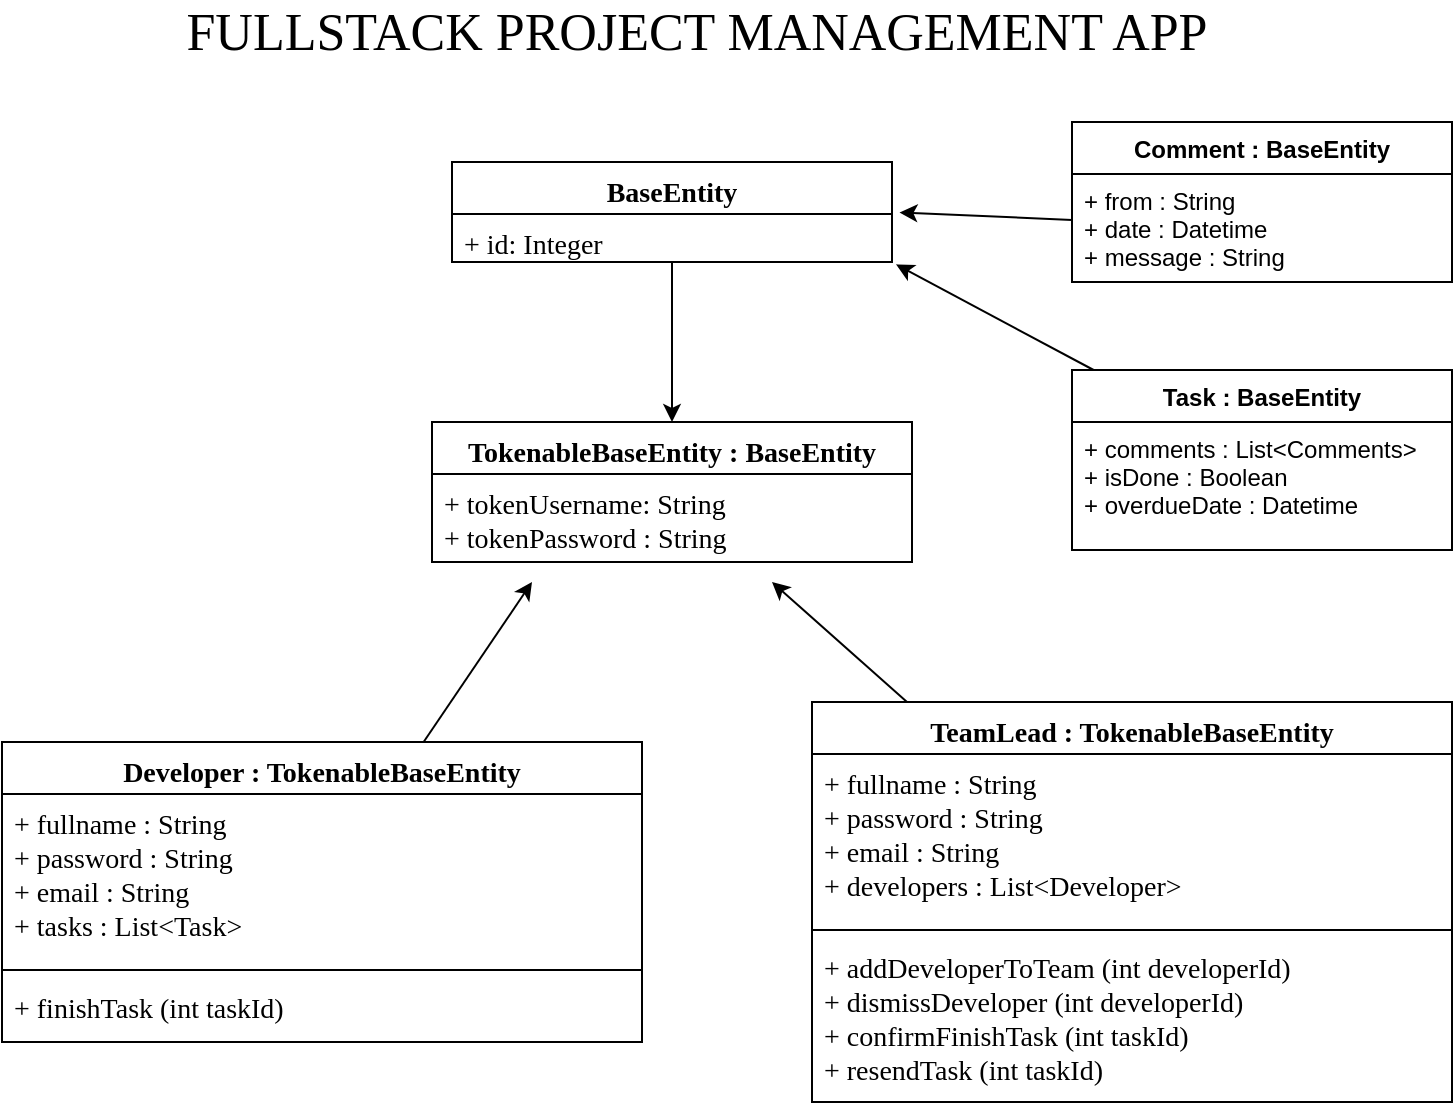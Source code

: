 <mxfile>
    <diagram id="0KxHg8w-oOYpywOhIbO6" name="Page-1">
        <mxGraphModel dx="386" dy="333" grid="1" gridSize="10" guides="1" tooltips="1" connect="1" arrows="1" fold="1" page="1" pageScale="1" pageWidth="850" pageHeight="1100" background="#ffffff" math="0" shadow="0">
            <root>
                <mxCell id="0"/>
                <mxCell id="1" parent="0"/>
                <mxCell id="2" value="&lt;font face=&quot;Georgia&quot; style=&quot;font-size: 26px;&quot;&gt;FULLSTACK PROJECT MANAGEMENT APP&lt;/font&gt;" style="text;html=1;strokeColor=none;fillColor=none;align=center;verticalAlign=middle;whiteSpace=wrap;rounded=0;" parent="1" vertex="1">
                    <mxGeometry x="195" y="70" width="515" height="30" as="geometry"/>
                </mxCell>
                <mxCell id="64" style="edgeStyle=none;html=1;" edge="1" parent="1" source="12">
                    <mxGeometry relative="1" as="geometry">
                        <mxPoint x="370" y="360" as="targetPoint"/>
                    </mxGeometry>
                </mxCell>
                <mxCell id="12" value="Developer : TokenableBaseEntity" style="swimlane;fontStyle=1;align=center;verticalAlign=top;childLayout=stackLayout;horizontal=1;startSize=26;horizontalStack=0;resizeParent=1;resizeParentMax=0;resizeLast=0;collapsible=1;marginBottom=0;fontFamily=Georgia;fontSize=14;" parent="1" vertex="1">
                    <mxGeometry x="105" y="440" width="320" height="150" as="geometry"/>
                </mxCell>
                <mxCell id="13" value="+ fullname : String&#10;+ password : String&#10;+ email : String&#10;+ tasks : List&lt;Task&gt;" style="text;strokeColor=none;fillColor=none;align=left;verticalAlign=top;spacingLeft=4;spacingRight=4;overflow=hidden;rotatable=0;points=[[0,0.5],[1,0.5]];portConstraint=eastwest;fontFamily=Georgia;fontSize=14;" parent="12" vertex="1">
                    <mxGeometry y="26" width="320" height="84" as="geometry"/>
                </mxCell>
                <mxCell id="14" value="" style="line;strokeWidth=1;fillColor=none;align=left;verticalAlign=middle;spacingTop=-1;spacingLeft=3;spacingRight=3;rotatable=0;labelPosition=right;points=[];portConstraint=eastwest;strokeColor=inherit;fontFamily=Georgia;fontSize=14;" parent="12" vertex="1">
                    <mxGeometry y="110" width="320" height="8" as="geometry"/>
                </mxCell>
                <mxCell id="15" value="+ finishTask (int taskId)" style="text;strokeColor=none;fillColor=none;align=left;verticalAlign=top;spacingLeft=4;spacingRight=4;overflow=hidden;rotatable=0;points=[[0,0.5],[1,0.5]];portConstraint=eastwest;fontFamily=Georgia;fontSize=14;" parent="12" vertex="1">
                    <mxGeometry y="118" width="320" height="32" as="geometry"/>
                </mxCell>
                <mxCell id="24" style="edgeStyle=none;html=1;entryX=0.5;entryY=0;entryDx=0;entryDy=0;fontFamily=Georgia;fontSize=14;" parent="1" source="16" target="20" edge="1">
                    <mxGeometry relative="1" as="geometry"/>
                </mxCell>
                <mxCell id="16" value="BaseEntity" style="swimlane;fontStyle=1;align=center;verticalAlign=top;childLayout=stackLayout;horizontal=1;startSize=26;horizontalStack=0;resizeParent=1;resizeParentMax=0;resizeLast=0;collapsible=1;marginBottom=0;fontFamily=Georgia;fontSize=14;" parent="1" vertex="1">
                    <mxGeometry x="330" y="150" width="220" height="50" as="geometry"/>
                </mxCell>
                <mxCell id="20" value="TokenableBaseEntity : BaseEntity" style="swimlane;fontStyle=1;align=center;verticalAlign=top;childLayout=stackLayout;horizontal=1;startSize=26;horizontalStack=0;resizeParent=1;resizeParentMax=0;resizeLast=0;collapsible=1;marginBottom=0;fontFamily=Georgia;fontSize=14;" parent="1" vertex="1">
                    <mxGeometry x="320" y="280" width="240" height="70" as="geometry"/>
                </mxCell>
                <mxCell id="21" value="+ tokenUsername: String&#10;+ tokenPassword : String" style="text;strokeColor=none;fillColor=none;align=left;verticalAlign=top;spacingLeft=4;spacingRight=4;overflow=hidden;rotatable=0;points=[[0,0.5],[1,0.5]];portConstraint=eastwest;fontFamily=Georgia;fontSize=14;" parent="20" vertex="1">
                    <mxGeometry y="26" width="240" height="44" as="geometry"/>
                </mxCell>
                <mxCell id="65" style="edgeStyle=none;html=1;" edge="1" parent="1" source="38">
                    <mxGeometry relative="1" as="geometry">
                        <mxPoint x="490" y="360" as="targetPoint"/>
                    </mxGeometry>
                </mxCell>
                <mxCell id="38" value="TeamLead : TokenableBaseEntity" style="swimlane;fontStyle=1;align=center;verticalAlign=top;childLayout=stackLayout;horizontal=1;startSize=26;horizontalStack=0;resizeParent=1;resizeParentMax=0;resizeLast=0;collapsible=1;marginBottom=0;fontFamily=Georgia;fontSize=14;" parent="1" vertex="1">
                    <mxGeometry x="510" y="420" width="320" height="200" as="geometry"/>
                </mxCell>
                <mxCell id="39" value="+ fullname : String&#10;+ password : String&#10;+ email : String&#10;+ developers : List&lt;Developer&gt;" style="text;strokeColor=none;fillColor=none;align=left;verticalAlign=top;spacingLeft=4;spacingRight=4;overflow=hidden;rotatable=0;points=[[0,0.5],[1,0.5]];portConstraint=eastwest;fontFamily=Georgia;fontSize=14;" parent="38" vertex="1">
                    <mxGeometry y="26" width="320" height="84" as="geometry"/>
                </mxCell>
                <mxCell id="40" value="" style="line;strokeWidth=1;fillColor=none;align=left;verticalAlign=middle;spacingTop=-1;spacingLeft=3;spacingRight=3;rotatable=0;labelPosition=right;points=[];portConstraint=eastwest;strokeColor=inherit;fontFamily=Georgia;fontSize=14;" parent="38" vertex="1">
                    <mxGeometry y="110" width="320" height="8" as="geometry"/>
                </mxCell>
                <mxCell id="41" value="+ addDeveloperToTeam (int developerId)&#10;+ dismissDeveloper (int developerId)&#10;+ confirmFinishTask (int taskId)&#10;+ resendTask (int taskId)" style="text;strokeColor=none;fillColor=none;align=left;verticalAlign=top;spacingLeft=4;spacingRight=4;overflow=hidden;rotatable=0;points=[[0,0.5],[1,0.5]];portConstraint=eastwest;fontFamily=Georgia;fontSize=14;" parent="38" vertex="1">
                    <mxGeometry y="118" width="320" height="82" as="geometry"/>
                </mxCell>
                <mxCell id="17" value="+ id: Integer" style="text;strokeColor=none;fillColor=none;align=left;verticalAlign=top;spacingLeft=4;spacingRight=4;overflow=hidden;rotatable=0;points=[[0,0.5],[1,0.5]];portConstraint=eastwest;fontFamily=Georgia;fontSize=14;" parent="1" vertex="1">
                    <mxGeometry x="330" y="176" width="220" height="24" as="geometry"/>
                </mxCell>
                <mxCell id="63" style="edgeStyle=none;html=1;entryX=1.009;entryY=1.049;entryDx=0;entryDy=0;entryPerimeter=0;" edge="1" parent="1" source="52" target="17">
                    <mxGeometry relative="1" as="geometry"/>
                </mxCell>
                <mxCell id="52" value="Task : BaseEntity" style="swimlane;fontStyle=1;align=center;verticalAlign=top;childLayout=stackLayout;horizontal=1;startSize=26;horizontalStack=0;resizeParent=1;resizeParentMax=0;resizeLast=0;collapsible=1;marginBottom=0;" vertex="1" parent="1">
                    <mxGeometry x="640" y="254" width="190" height="90" as="geometry">
                        <mxRectangle x="640" y="254" width="140" height="30" as="alternateBounds"/>
                    </mxGeometry>
                </mxCell>
                <mxCell id="53" value="+ comments : List&lt;Comments&gt;&#10;+ isDone : Boolean&#10;+ overdueDate : Datetime" style="text;strokeColor=none;fillColor=none;align=left;verticalAlign=top;spacingLeft=4;spacingRight=4;overflow=hidden;rotatable=0;points=[[0,0.5],[1,0.5]];portConstraint=eastwest;" vertex="1" parent="52">
                    <mxGeometry y="26" width="190" height="64" as="geometry"/>
                </mxCell>
                <mxCell id="56" value="Comment : BaseEntity" style="swimlane;fontStyle=1;align=center;verticalAlign=top;childLayout=stackLayout;horizontal=1;startSize=26;horizontalStack=0;resizeParent=1;resizeParentMax=0;resizeLast=0;collapsible=1;marginBottom=0;" vertex="1" parent="1">
                    <mxGeometry x="640" y="130" width="190" height="80" as="geometry"/>
                </mxCell>
                <mxCell id="57" value="+ from : String&#10;+ date : Datetime&#10;+ message : String&#10;" style="text;strokeColor=none;fillColor=none;align=left;verticalAlign=top;spacingLeft=4;spacingRight=4;overflow=hidden;rotatable=0;points=[[0,0.5],[1,0.5]];portConstraint=eastwest;" vertex="1" parent="56">
                    <mxGeometry y="26" width="190" height="54" as="geometry"/>
                </mxCell>
                <mxCell id="60" style="edgeStyle=none;html=1;entryX=1.017;entryY=-0.03;entryDx=0;entryDy=0;entryPerimeter=0;" edge="1" parent="1" source="57" target="17">
                    <mxGeometry relative="1" as="geometry"/>
                </mxCell>
            </root>
        </mxGraphModel>
    </diagram>
</mxfile>